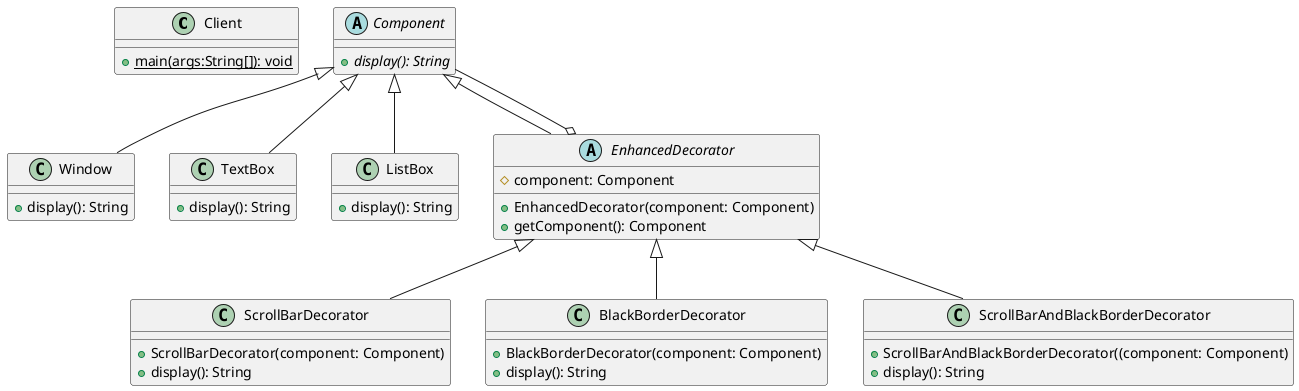 @startuml
'https://plantuml.com/class-diagram

class Client {
    {static}+main(args:String[]): void
}

abstract Component {
    {abstract} +display(): String
}

class Window extends Component {
    +display(): String
}

class TextBox extends Component {
    +display(): String
}

class ListBox extends Component {
    +display(): String
}

abstract class EnhancedDecorator extends Component {
    #component: Component
    +EnhancedDecorator(component: Component)
    +getComponent(): Component
}

EnhancedDecorator o-- Component

class ScrollBarDecorator extends EnhancedDecorator {
    +ScrollBarDecorator(component: Component)
    +display(): String
}

class BlackBorderDecorator extends EnhancedDecorator {
    +BlackBorderDecorator(component: Component)
    +display(): String
}

class ScrollBarAndBlackBorderDecorator extends EnhancedDecorator {
    +ScrollBarAndBlackBorderDecorator((component: Component)
    +display(): String
}
@enduml